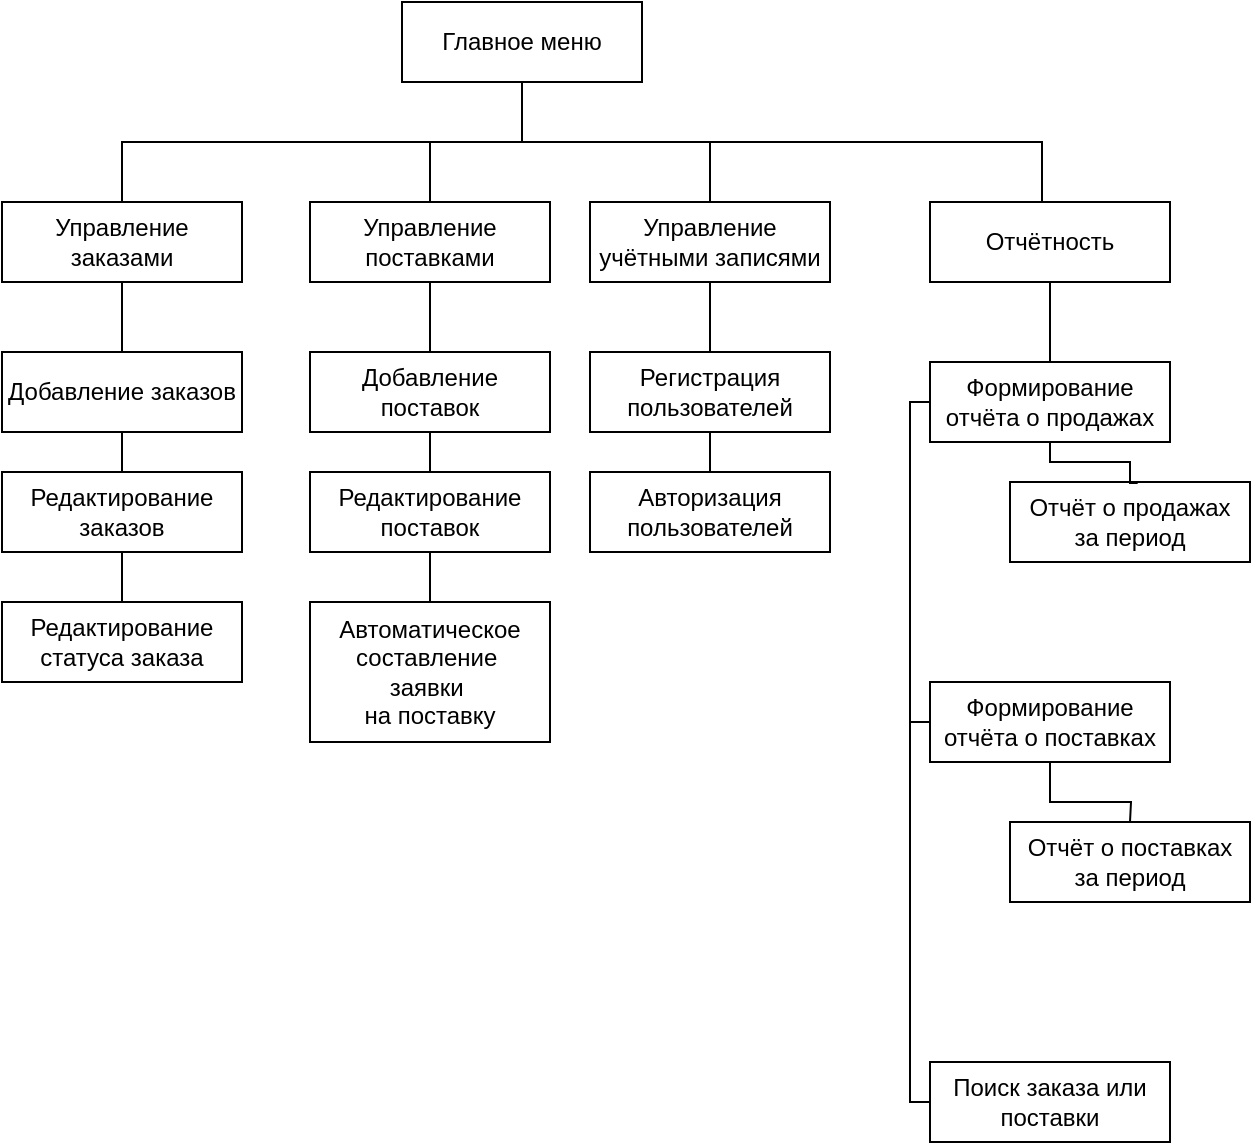 <mxfile version="24.2.2" type="device">
  <diagram name="Page-1" id="CnT03TZ_5wsiOiCBk9uN">
    <mxGraphModel dx="1530" dy="911" grid="1" gridSize="10" guides="1" tooltips="1" connect="1" arrows="1" fold="1" page="1" pageScale="1" pageWidth="827" pageHeight="1169" math="0" shadow="0">
      <root>
        <mxCell id="0" />
        <mxCell id="1" parent="0" />
        <mxCell id="AhNV3txTKEynnAWxGbNM-18" style="edgeStyle=orthogonalEdgeStyle;rounded=0;orthogonalLoop=1;jettySize=auto;html=1;entryX=0.5;entryY=0;entryDx=0;entryDy=0;endArrow=none;endFill=0;" parent="1" source="AhNV3txTKEynnAWxGbNM-2" target="AhNV3txTKEynnAWxGbNM-3" edge="1">
          <mxGeometry relative="1" as="geometry">
            <Array as="points">
              <mxPoint x="520" y="480" />
              <mxPoint x="474" y="480" />
            </Array>
          </mxGeometry>
        </mxCell>
        <mxCell id="AhNV3txTKEynnAWxGbNM-22" style="edgeStyle=orthogonalEdgeStyle;rounded=0;orthogonalLoop=1;jettySize=auto;html=1;entryX=0.5;entryY=0;entryDx=0;entryDy=0;endArrow=none;endFill=0;" parent="1" source="AhNV3txTKEynnAWxGbNM-2" target="AhNV3txTKEynnAWxGbNM-21" edge="1">
          <mxGeometry relative="1" as="geometry">
            <Array as="points">
              <mxPoint x="520" y="480" />
              <mxPoint x="780" y="480" />
              <mxPoint x="780" y="510" />
            </Array>
          </mxGeometry>
        </mxCell>
        <mxCell id="gv22AO4PbtTH2eKs8vEe-2" style="edgeStyle=orthogonalEdgeStyle;rounded=0;orthogonalLoop=1;jettySize=auto;html=1;endArrow=none;endFill=0;" parent="1" source="AhNV3txTKEynnAWxGbNM-2" target="gv22AO4PbtTH2eKs8vEe-1" edge="1">
          <mxGeometry relative="1" as="geometry" />
        </mxCell>
        <mxCell id="JXf6hptWYM7NxtFVsDZX-8" style="edgeStyle=orthogonalEdgeStyle;rounded=0;orthogonalLoop=1;jettySize=auto;html=1;entryX=0.5;entryY=0;entryDx=0;entryDy=0;endArrow=none;endFill=0;" parent="1" source="AhNV3txTKEynnAWxGbNM-2" target="JXf6hptWYM7NxtFVsDZX-1" edge="1">
          <mxGeometry relative="1" as="geometry">
            <Array as="points">
              <mxPoint x="520" y="480" />
              <mxPoint x="320" y="480" />
            </Array>
          </mxGeometry>
        </mxCell>
        <mxCell id="AhNV3txTKEynnAWxGbNM-2" value="Главное меню" style="rounded=0;whiteSpace=wrap;html=1;" parent="1" vertex="1">
          <mxGeometry x="460" y="410" width="120" height="40" as="geometry" />
        </mxCell>
        <mxCell id="AhNV3txTKEynnAWxGbNM-45" style="edgeStyle=orthogonalEdgeStyle;rounded=0;orthogonalLoop=1;jettySize=auto;html=1;endArrow=none;endFill=0;" parent="1" source="AhNV3txTKEynnAWxGbNM-3" target="AhNV3txTKEynnAWxGbNM-39" edge="1">
          <mxGeometry relative="1" as="geometry" />
        </mxCell>
        <mxCell id="AhNV3txTKEynnAWxGbNM-3" value="Управление поставками" style="rounded=0;whiteSpace=wrap;html=1;" parent="1" vertex="1">
          <mxGeometry x="414" y="510" width="120" height="40" as="geometry" />
        </mxCell>
        <mxCell id="AhNV3txTKEynnAWxGbNM-34" style="edgeStyle=orthogonalEdgeStyle;rounded=0;orthogonalLoop=1;jettySize=auto;html=1;entryX=0.5;entryY=0;entryDx=0;entryDy=0;endArrow=none;endFill=0;" parent="1" source="AhNV3txTKEynnAWxGbNM-21" target="AhNV3txTKEynnAWxGbNM-23" edge="1">
          <mxGeometry relative="1" as="geometry" />
        </mxCell>
        <mxCell id="AhNV3txTKEynnAWxGbNM-21" value="Отчётность" style="rounded=0;whiteSpace=wrap;html=1;" parent="1" vertex="1">
          <mxGeometry x="724" y="510" width="120" height="40" as="geometry" />
        </mxCell>
        <mxCell id="AhNV3txTKEynnAWxGbNM-33" style="edgeStyle=orthogonalEdgeStyle;rounded=0;orthogonalLoop=1;jettySize=auto;html=1;entryX=0;entryY=0.5;entryDx=0;entryDy=0;endArrow=none;endFill=0;" parent="1" source="AhNV3txTKEynnAWxGbNM-23" target="AhNV3txTKEynnAWxGbNM-24" edge="1">
          <mxGeometry relative="1" as="geometry">
            <Array as="points">
              <mxPoint x="714" y="610" />
              <mxPoint x="714" y="770" />
            </Array>
          </mxGeometry>
        </mxCell>
        <mxCell id="AhNV3txTKEynnAWxGbNM-23" value="Формирование отчёта о продажах" style="rounded=0;whiteSpace=wrap;html=1;" parent="1" vertex="1">
          <mxGeometry x="724" y="590" width="120" height="40" as="geometry" />
        </mxCell>
        <mxCell id="AhNV3txTKEynnAWxGbNM-28" style="edgeStyle=orthogonalEdgeStyle;rounded=0;orthogonalLoop=1;jettySize=auto;html=1;entryX=0.5;entryY=0;entryDx=0;entryDy=0;endArrow=none;endFill=0;" parent="1" source="AhNV3txTKEynnAWxGbNM-24" edge="1">
          <mxGeometry relative="1" as="geometry">
            <mxPoint x="824" y="820" as="targetPoint" />
          </mxGeometry>
        </mxCell>
        <mxCell id="gv22AO4PbtTH2eKs8vEe-23" style="edgeStyle=orthogonalEdgeStyle;rounded=0;orthogonalLoop=1;jettySize=auto;html=1;entryX=0;entryY=0.5;entryDx=0;entryDy=0;endArrow=none;endFill=0;" parent="1" source="AhNV3txTKEynnAWxGbNM-24" target="gv22AO4PbtTH2eKs8vEe-21" edge="1">
          <mxGeometry relative="1" as="geometry">
            <Array as="points">
              <mxPoint x="714" y="770" />
              <mxPoint x="714" y="960" />
            </Array>
          </mxGeometry>
        </mxCell>
        <mxCell id="AhNV3txTKEynnAWxGbNM-24" value="Формирование отчёта о поставках" style="rounded=0;whiteSpace=wrap;html=1;" parent="1" vertex="1">
          <mxGeometry x="724" y="750" width="120" height="40" as="geometry" />
        </mxCell>
        <mxCell id="AhNV3txTKEynnAWxGbNM-26" value="Отчёт о поставках&lt;br&gt;за период" style="rounded=0;whiteSpace=wrap;html=1;" parent="1" vertex="1">
          <mxGeometry x="764" y="820" width="120" height="40" as="geometry" />
        </mxCell>
        <mxCell id="AhNV3txTKEynnAWxGbNM-30" value="Отчёт о продажах &lt;br&gt;за период" style="rounded=0;whiteSpace=wrap;html=1;" parent="1" vertex="1">
          <mxGeometry x="764" y="650" width="120" height="40" as="geometry" />
        </mxCell>
        <mxCell id="AhNV3txTKEynnAWxGbNM-31" style="edgeStyle=orthogonalEdgeStyle;rounded=0;orthogonalLoop=1;jettySize=auto;html=1;entryX=0.532;entryY=0.012;entryDx=0;entryDy=0;entryPerimeter=0;endArrow=none;endFill=0;" parent="1" source="AhNV3txTKEynnAWxGbNM-23" edge="1">
          <mxGeometry relative="1" as="geometry">
            <Array as="points">
              <mxPoint x="784" y="640" />
              <mxPoint x="824" y="640" />
              <mxPoint x="824" y="651" />
            </Array>
            <mxPoint x="827.84" y="650.48" as="targetPoint" />
          </mxGeometry>
        </mxCell>
        <mxCell id="AhNV3txTKEynnAWxGbNM-41" style="edgeStyle=orthogonalEdgeStyle;rounded=0;orthogonalLoop=1;jettySize=auto;html=1;entryX=0;entryY=0.5;entryDx=0;entryDy=0;endArrow=none;endFill=0;" parent="1" source="AhNV3txTKEynnAWxGbNM-39" target="AhNV3txTKEynnAWxGbNM-40" edge="1">
          <mxGeometry relative="1" as="geometry">
            <Array as="points">
              <mxPoint x="474" y="650" />
            </Array>
          </mxGeometry>
        </mxCell>
        <mxCell id="AhNV3txTKEynnAWxGbNM-39" value="Добавление поставок" style="rounded=0;whiteSpace=wrap;html=1;" parent="1" vertex="1">
          <mxGeometry x="414" y="585" width="120" height="40" as="geometry" />
        </mxCell>
        <mxCell id="gv22AO4PbtTH2eKs8vEe-20" style="edgeStyle=orthogonalEdgeStyle;rounded=0;orthogonalLoop=1;jettySize=auto;html=1;endArrow=none;endFill=0;" parent="1" source="AhNV3txTKEynnAWxGbNM-40" target="gv22AO4PbtTH2eKs8vEe-19" edge="1">
          <mxGeometry relative="1" as="geometry" />
        </mxCell>
        <mxCell id="AhNV3txTKEynnAWxGbNM-40" value="Редактирование&lt;br&gt;поставок" style="rounded=0;whiteSpace=wrap;html=1;" parent="1" vertex="1">
          <mxGeometry x="414" y="645" width="120" height="40" as="geometry" />
        </mxCell>
        <mxCell id="gv22AO4PbtTH2eKs8vEe-5" style="edgeStyle=orthogonalEdgeStyle;rounded=0;orthogonalLoop=1;jettySize=auto;html=1;entryX=0.5;entryY=0;entryDx=0;entryDy=0;endArrow=none;endFill=0;" parent="1" source="gv22AO4PbtTH2eKs8vEe-1" target="gv22AO4PbtTH2eKs8vEe-3" edge="1">
          <mxGeometry relative="1" as="geometry" />
        </mxCell>
        <mxCell id="gv22AO4PbtTH2eKs8vEe-1" value="Управление учётными записями" style="rounded=0;whiteSpace=wrap;html=1;" parent="1" vertex="1">
          <mxGeometry x="554" y="510" width="120" height="40" as="geometry" />
        </mxCell>
        <mxCell id="gv22AO4PbtTH2eKs8vEe-6" style="edgeStyle=orthogonalEdgeStyle;rounded=0;orthogonalLoop=1;jettySize=auto;html=1;endArrow=none;endFill=0;" parent="1" source="gv22AO4PbtTH2eKs8vEe-3" target="gv22AO4PbtTH2eKs8vEe-4" edge="1">
          <mxGeometry relative="1" as="geometry" />
        </mxCell>
        <mxCell id="gv22AO4PbtTH2eKs8vEe-3" value="Регистрация пользователей" style="rounded=0;whiteSpace=wrap;html=1;" parent="1" vertex="1">
          <mxGeometry x="554" y="585" width="120" height="40" as="geometry" />
        </mxCell>
        <mxCell id="gv22AO4PbtTH2eKs8vEe-4" value="Авторизация пользователей" style="rounded=0;whiteSpace=wrap;html=1;" parent="1" vertex="1">
          <mxGeometry x="554" y="645" width="120" height="40" as="geometry" />
        </mxCell>
        <mxCell id="gv22AO4PbtTH2eKs8vEe-19" value="Автоматическое составление&amp;nbsp;&lt;div&gt;заявки&amp;nbsp;&lt;/div&gt;&lt;div&gt;на поставку&lt;br&gt;&lt;/div&gt;" style="rounded=0;whiteSpace=wrap;html=1;" parent="1" vertex="1">
          <mxGeometry x="414" y="710" width="120" height="70" as="geometry" />
        </mxCell>
        <mxCell id="gv22AO4PbtTH2eKs8vEe-21" value="Поиск заказа или поставки" style="rounded=0;whiteSpace=wrap;html=1;" parent="1" vertex="1">
          <mxGeometry x="724" y="940" width="120" height="40" as="geometry" />
        </mxCell>
        <mxCell id="JXf6hptWYM7NxtFVsDZX-6" style="edgeStyle=orthogonalEdgeStyle;rounded=0;orthogonalLoop=1;jettySize=auto;html=1;entryX=0.5;entryY=0;entryDx=0;entryDy=0;endArrow=none;endFill=0;" parent="1" source="JXf6hptWYM7NxtFVsDZX-1" target="JXf6hptWYM7NxtFVsDZX-4" edge="1">
          <mxGeometry relative="1" as="geometry" />
        </mxCell>
        <mxCell id="JXf6hptWYM7NxtFVsDZX-1" value="Управление заказами" style="rounded=0;whiteSpace=wrap;html=1;" parent="1" vertex="1">
          <mxGeometry x="260" y="510" width="120" height="40" as="geometry" />
        </mxCell>
        <mxCell id="JXf6hptWYM7NxtFVsDZX-7" style="edgeStyle=orthogonalEdgeStyle;rounded=0;orthogonalLoop=1;jettySize=auto;html=1;entryX=0.5;entryY=0;entryDx=0;entryDy=0;endArrow=none;endFill=0;" parent="1" source="JXf6hptWYM7NxtFVsDZX-4" target="JXf6hptWYM7NxtFVsDZX-5" edge="1">
          <mxGeometry relative="1" as="geometry" />
        </mxCell>
        <mxCell id="JXf6hptWYM7NxtFVsDZX-4" value="Добавление заказов" style="rounded=0;whiteSpace=wrap;html=1;" parent="1" vertex="1">
          <mxGeometry x="260" y="585" width="120" height="40" as="geometry" />
        </mxCell>
        <mxCell id="9sShcboZ7i9K6UuHywzx-2" style="edgeStyle=orthogonalEdgeStyle;rounded=0;orthogonalLoop=1;jettySize=auto;html=1;entryX=0.5;entryY=0;entryDx=0;entryDy=0;endArrow=none;endFill=0;" parent="1" source="JXf6hptWYM7NxtFVsDZX-5" target="9sShcboZ7i9K6UuHywzx-1" edge="1">
          <mxGeometry relative="1" as="geometry" />
        </mxCell>
        <mxCell id="JXf6hptWYM7NxtFVsDZX-5" value="Редактирование&lt;br&gt;заказов" style="rounded=0;whiteSpace=wrap;html=1;" parent="1" vertex="1">
          <mxGeometry x="260" y="645" width="120" height="40" as="geometry" />
        </mxCell>
        <mxCell id="9sShcboZ7i9K6UuHywzx-1" value="Редактирование&lt;br&gt;статуса заказа" style="rounded=0;whiteSpace=wrap;html=1;" parent="1" vertex="1">
          <mxGeometry x="260" y="710" width="120" height="40" as="geometry" />
        </mxCell>
      </root>
    </mxGraphModel>
  </diagram>
</mxfile>
